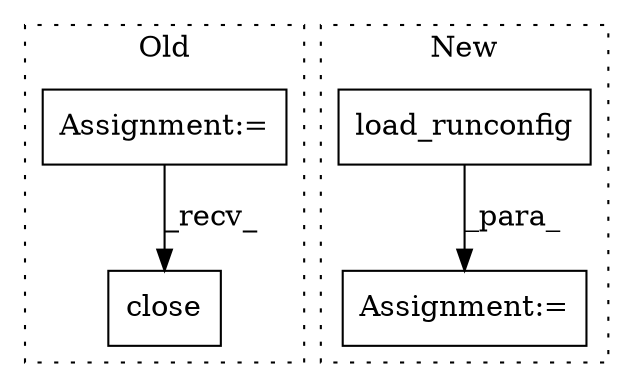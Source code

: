 digraph G {
subgraph cluster0 {
1 [label="close" a="32" s="8130" l="7" shape="box"];
4 [label="Assignment:=" a="7" s="6562" l="6" shape="box"];
label = "Old";
style="dotted";
}
subgraph cluster1 {
2 [label="load_runconfig" a="32" s="7351" l="16" shape="box"];
3 [label="Assignment:=" a="7" s="7350" l="1" shape="box"];
label = "New";
style="dotted";
}
2 -> 3 [label="_para_"];
4 -> 1 [label="_recv_"];
}